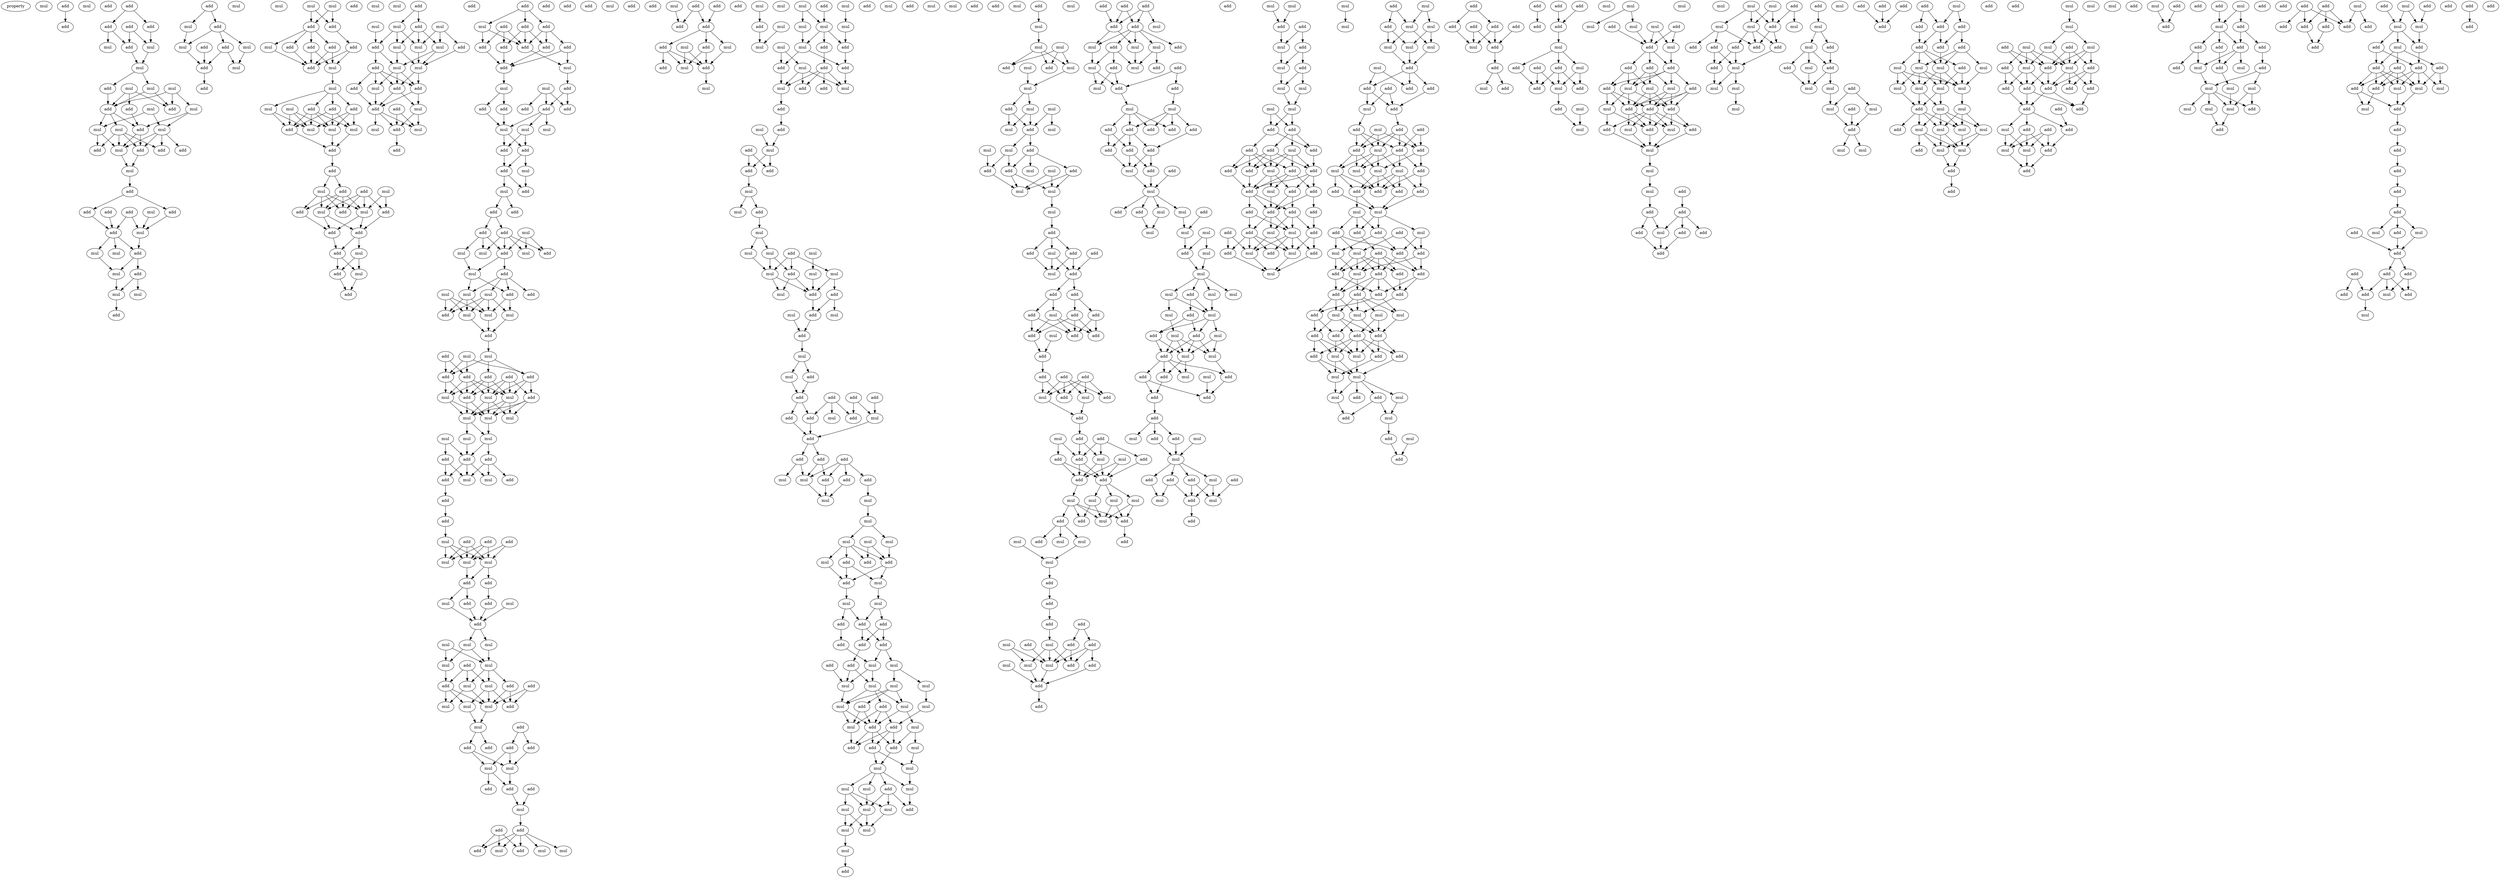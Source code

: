 digraph {
    node [fontcolor=black]
    property [mul=2,lf=1.6]
    0 [ label = mul ];
    1 [ label = add ];
    2 [ label = mul ];
    3 [ label = add ];
    4 [ label = add ];
    5 [ label = add ];
    6 [ label = add ];
    7 [ label = add ];
    8 [ label = add ];
    9 [ label = add ];
    10 [ label = mul ];
    11 [ label = mul ];
    12 [ label = mul ];
    13 [ label = mul ];
    14 [ label = mul ];
    15 [ label = add ];
    16 [ label = mul ];
    17 [ label = add ];
    18 [ label = mul ];
    19 [ label = mul ];
    20 [ label = add ];
    21 [ label = add ];
    22 [ label = add ];
    23 [ label = mul ];
    24 [ label = mul ];
    25 [ label = mul ];
    26 [ label = add ];
    27 [ label = add ];
    28 [ label = add ];
    29 [ label = add ];
    30 [ label = mul ];
    31 [ label = mul ];
    32 [ label = add ];
    33 [ label = add ];
    34 [ label = add ];
    35 [ label = mul ];
    36 [ label = add ];
    37 [ label = add ];
    38 [ label = mul ];
    39 [ label = add ];
    40 [ label = add ];
    41 [ label = mul ];
    42 [ label = mul ];
    43 [ label = mul ];
    44 [ label = add ];
    45 [ label = mul ];
    46 [ label = mul ];
    47 [ label = add ];
    48 [ label = add ];
    49 [ label = add ];
    50 [ label = mul ];
    51 [ label = add ];
    52 [ label = mul ];
    53 [ label = add ];
    54 [ label = mul ];
    55 [ label = add ];
    56 [ label = mul ];
    57 [ label = mul ];
    58 [ label = add ];
    59 [ label = mul ];
    60 [ label = mul ];
    61 [ label = mul ];
    62 [ label = add ];
    63 [ label = add ];
    64 [ label = add ];
    65 [ label = add ];
    66 [ label = add ];
    67 [ label = mul ];
    68 [ label = add ];
    69 [ label = add ];
    70 [ label = add ];
    71 [ label = mul ];
    72 [ label = mul ];
    73 [ label = mul ];
    74 [ label = add ];
    75 [ label = add ];
    76 [ label = mul ];
    77 [ label = add ];
    78 [ label = mul ];
    79 [ label = mul ];
    80 [ label = mul ];
    81 [ label = add ];
    82 [ label = add ];
    83 [ label = add ];
    84 [ label = add ];
    85 [ label = add ];
    86 [ label = mul ];
    87 [ label = mul ];
    88 [ label = add ];
    89 [ label = mul ];
    90 [ label = add ];
    91 [ label = add ];
    92 [ label = mul ];
    93 [ label = add ];
    94 [ label = add ];
    95 [ label = mul ];
    96 [ label = add ];
    97 [ label = mul ];
    98 [ label = mul ];
    99 [ label = add ];
    100 [ label = mul ];
    101 [ label = add ];
    102 [ label = add ];
    103 [ label = mul ];
    104 [ label = mul ];
    105 [ label = add ];
    106 [ label = mul ];
    107 [ label = add ];
    108 [ label = mul ];
    109 [ label = mul ];
    110 [ label = add ];
    111 [ label = mul ];
    112 [ label = add ];
    113 [ label = mul ];
    114 [ label = mul ];
    115 [ label = add ];
    116 [ label = add ];
    117 [ label = add ];
    118 [ label = mul ];
    119 [ label = add ];
    120 [ label = mul ];
    121 [ label = add ];
    122 [ label = add ];
    123 [ label = mul ];
    124 [ label = add ];
    125 [ label = mul ];
    126 [ label = add ];
    127 [ label = add ];
    128 [ label = add ];
    129 [ label = add ];
    130 [ label = add ];
    131 [ label = add ];
    132 [ label = mul ];
    133 [ label = add ];
    134 [ label = add ];
    135 [ label = add ];
    136 [ label = add ];
    137 [ label = add ];
    138 [ label = mul ];
    139 [ label = add ];
    140 [ label = mul ];
    141 [ label = add ];
    142 [ label = mul ];
    143 [ label = add ];
    144 [ label = add ];
    145 [ label = add ];
    146 [ label = add ];
    147 [ label = add ];
    148 [ label = mul ];
    149 [ label = mul ];
    150 [ label = mul ];
    151 [ label = add ];
    152 [ label = add ];
    153 [ label = add ];
    154 [ label = mul ];
    155 [ label = add ];
    156 [ label = mul ];
    157 [ label = add ];
    158 [ label = add ];
    159 [ label = add ];
    160 [ label = add ];
    161 [ label = add ];
    162 [ label = add ];
    163 [ label = mul ];
    164 [ label = mul ];
    165 [ label = add ];
    166 [ label = add ];
    167 [ label = mul ];
    168 [ label = mul ];
    169 [ label = add ];
    170 [ label = mul ];
    171 [ label = mul ];
    172 [ label = mul ];
    173 [ label = add ];
    174 [ label = add ];
    175 [ label = mul ];
    176 [ label = mul ];
    177 [ label = add ];
    178 [ label = mul ];
    179 [ label = mul ];
    180 [ label = add ];
    181 [ label = mul ];
    182 [ label = add ];
    183 [ label = mul ];
    184 [ label = add ];
    185 [ label = add ];
    186 [ label = add ];
    187 [ label = add ];
    188 [ label = add ];
    189 [ label = mul ];
    190 [ label = mul ];
    191 [ label = add ];
    192 [ label = add ];
    193 [ label = mul ];
    194 [ label = mul ];
    195 [ label = mul ];
    196 [ label = mul ];
    197 [ label = mul ];
    198 [ label = mul ];
    199 [ label = mul ];
    200 [ label = add ];
    201 [ label = add ];
    202 [ label = add ];
    203 [ label = add ];
    204 [ label = add ];
    205 [ label = mul ];
    206 [ label = mul ];
    207 [ label = add ];
    208 [ label = add ];
    209 [ label = add ];
    210 [ label = add ];
    211 [ label = add ];
    212 [ label = mul ];
    213 [ label = mul ];
    214 [ label = mul ];
    215 [ label = mul ];
    216 [ label = add ];
    217 [ label = add ];
    218 [ label = add ];
    219 [ label = mul ];
    220 [ label = add ];
    221 [ label = mul ];
    222 [ label = add ];
    223 [ label = mul ];
    224 [ label = mul ];
    225 [ label = mul ];
    226 [ label = mul ];
    227 [ label = mul ];
    228 [ label = mul ];
    229 [ label = add ];
    230 [ label = add ];
    231 [ label = mul ];
    232 [ label = mul ];
    233 [ label = add ];
    234 [ label = add ];
    235 [ label = mul ];
    236 [ label = mul ];
    237 [ label = add ];
    238 [ label = mul ];
    239 [ label = mul ];
    240 [ label = add ];
    241 [ label = add ];
    242 [ label = add ];
    243 [ label = add ];
    244 [ label = add ];
    245 [ label = mul ];
    246 [ label = mul ];
    247 [ label = add ];
    248 [ label = add ];
    249 [ label = add ];
    250 [ label = mul ];
    251 [ label = add ];
    252 [ label = add ];
    253 [ label = mul ];
    254 [ label = add ];
    255 [ label = add ];
    256 [ label = mul ];
    257 [ label = mul ];
    258 [ label = add ];
    259 [ label = add ];
    260 [ label = mul ];
    261 [ label = add ];
    262 [ label = add ];
    263 [ label = add ];
    264 [ label = add ];
    265 [ label = add ];
    266 [ label = mul ];
    267 [ label = mul ];
    268 [ label = add ];
    269 [ label = add ];
    270 [ label = mul ];
    271 [ label = add ];
    272 [ label = mul ];
    273 [ label = add ];
    274 [ label = mul ];
    275 [ label = add ];
    276 [ label = mul ];
    277 [ label = mul ];
    278 [ label = mul ];
    279 [ label = add ];
    280 [ label = mul ];
    281 [ label = mul ];
    282 [ label = mul ];
    283 [ label = mul ];
    284 [ label = mul ];
    285 [ label = add ];
    286 [ label = mul ];
    287 [ label = mul ];
    288 [ label = add ];
    289 [ label = mul ];
    290 [ label = add ];
    291 [ label = add ];
    292 [ label = add ];
    293 [ label = add ];
    294 [ label = mul ];
    295 [ label = mul ];
    296 [ label = add ];
    297 [ label = add ];
    298 [ label = mul ];
    299 [ label = add ];
    300 [ label = add ];
    301 [ label = mul ];
    302 [ label = add ];
    303 [ label = add ];
    304 [ label = mul ];
    305 [ label = add ];
    306 [ label = mul ];
    307 [ label = mul ];
    308 [ label = add ];
    309 [ label = mul ];
    310 [ label = mul ];
    311 [ label = mul ];
    312 [ label = mul ];
    313 [ label = add ];
    314 [ label = add ];
    315 [ label = mul ];
    316 [ label = mul ];
    317 [ label = mul ];
    318 [ label = add ];
    319 [ label = add ];
    320 [ label = add ];
    321 [ label = mul ];
    322 [ label = add ];
    323 [ label = mul ];
    324 [ label = mul ];
    325 [ label = add ];
    326 [ label = mul ];
    327 [ label = mul ];
    328 [ label = mul ];
    329 [ label = add ];
    330 [ label = add ];
    331 [ label = add ];
    332 [ label = add ];
    333 [ label = add ];
    334 [ label = mul ];
    335 [ label = add ];
    336 [ label = add ];
    337 [ label = mul ];
    338 [ label = add ];
    339 [ label = add ];
    340 [ label = add ];
    341 [ label = add ];
    342 [ label = add ];
    343 [ label = add ];
    344 [ label = add ];
    345 [ label = mul ];
    346 [ label = mul ];
    347 [ label = add ];
    348 [ label = mul ];
    349 [ label = mul ];
    350 [ label = mul ];
    351 [ label = mul ];
    352 [ label = add ];
    353 [ label = mul ];
    354 [ label = mul ];
    355 [ label = mul ];
    356 [ label = add ];
    357 [ label = add ];
    358 [ label = mul ];
    359 [ label = add ];
    360 [ label = mul ];
    361 [ label = add ];
    362 [ label = mul ];
    363 [ label = add ];
    364 [ label = mul ];
    365 [ label = add ];
    366 [ label = add ];
    367 [ label = add ];
    368 [ label = add ];
    369 [ label = add ];
    370 [ label = add ];
    371 [ label = add ];
    372 [ label = mul ];
    373 [ label = mul ];
    374 [ label = add ];
    375 [ label = mul ];
    376 [ label = mul ];
    377 [ label = mul ];
    378 [ label = mul ];
    379 [ label = add ];
    380 [ label = mul ];
    381 [ label = mul ];
    382 [ label = mul ];
    383 [ label = add ];
    384 [ label = mul ];
    385 [ label = mul ];
    386 [ label = add ];
    387 [ label = add ];
    388 [ label = add ];
    389 [ label = add ];
    390 [ label = mul ];
    391 [ label = add ];
    392 [ label = mul ];
    393 [ label = mul ];
    394 [ label = add ];
    395 [ label = mul ];
    396 [ label = mul ];
    397 [ label = mul ];
    398 [ label = mul ];
    399 [ label = mul ];
    400 [ label = mul ];
    401 [ label = add ];
    402 [ label = mul ];
    403 [ label = mul ];
    404 [ label = mul ];
    405 [ label = mul ];
    406 [ label = add ];
    407 [ label = add ];
    408 [ label = mul ];
    409 [ label = mul ];
    410 [ label = mul ];
    411 [ label = mul ];
    412 [ label = add ];
    413 [ label = add ];
    414 [ label = mul ];
    415 [ label = mul ];
    416 [ label = add ];
    417 [ label = mul ];
    418 [ label = mul ];
    419 [ label = mul ];
    420 [ label = add ];
    421 [ label = mul ];
    422 [ label = add ];
    423 [ label = mul ];
    424 [ label = mul ];
    425 [ label = add ];
    426 [ label = add ];
    427 [ label = mul ];
    428 [ label = add ];
    429 [ label = mul ];
    430 [ label = mul ];
    431 [ label = mul ];
    432 [ label = mul ];
    433 [ label = add ];
    434 [ label = add ];
    435 [ label = mul ];
    436 [ label = mul ];
    437 [ label = add ];
    438 [ label = add ];
    439 [ label = mul ];
    440 [ label = add ];
    441 [ label = add ];
    442 [ label = add ];
    443 [ label = mul ];
    444 [ label = add ];
    445 [ label = add ];
    446 [ label = add ];
    447 [ label = mul ];
    448 [ label = add ];
    449 [ label = add ];
    450 [ label = add ];
    451 [ label = add ];
    452 [ label = add ];
    453 [ label = add ];
    454 [ label = add ];
    455 [ label = mul ];
    456 [ label = add ];
    457 [ label = add ];
    458 [ label = mul ];
    459 [ label = add ];
    460 [ label = mul ];
    461 [ label = add ];
    462 [ label = add ];
    463 [ label = mul ];
    464 [ label = add ];
    465 [ label = add ];
    466 [ label = add ];
    467 [ label = mul ];
    468 [ label = add ];
    469 [ label = add ];
    470 [ label = mul ];
    471 [ label = mul ];
    472 [ label = mul ];
    473 [ label = mul ];
    474 [ label = add ];
    475 [ label = mul ];
    476 [ label = add ];
    477 [ label = add ];
    478 [ label = mul ];
    479 [ label = mul ];
    480 [ label = add ];
    481 [ label = mul ];
    482 [ label = add ];
    483 [ label = mul ];
    484 [ label = add ];
    485 [ label = add ];
    486 [ label = add ];
    487 [ label = add ];
    488 [ label = mul ];
    489 [ label = add ];
    490 [ label = add ];
    491 [ label = mul ];
    492 [ label = add ];
    493 [ label = mul ];
    494 [ label = add ];
    495 [ label = add ];
    496 [ label = mul ];
    497 [ label = mul ];
    498 [ label = add ];
    499 [ label = add ];
    500 [ label = add ];
    501 [ label = add ];
    502 [ label = add ];
    503 [ label = add ];
    504 [ label = mul ];
    505 [ label = add ];
    506 [ label = add ];
    507 [ label = mul ];
    508 [ label = mul ];
    509 [ label = add ];
    510 [ label = mul ];
    511 [ label = add ];
    512 [ label = add ];
    513 [ label = add ];
    514 [ label = mul ];
    515 [ label = mul ];
    516 [ label = mul ];
    517 [ label = add ];
    518 [ label = add ];
    519 [ label = mul ];
    520 [ label = mul ];
    521 [ label = add ];
    522 [ label = add ];
    523 [ label = add ];
    524 [ label = add ];
    525 [ label = add ];
    526 [ label = add ];
    527 [ label = add ];
    528 [ label = add ];
    529 [ label = add ];
    530 [ label = mul ];
    531 [ label = add ];
    532 [ label = add ];
    533 [ label = mul ];
    534 [ label = mul ];
    535 [ label = add ];
    536 [ label = mul ];
    537 [ label = add ];
    538 [ label = add ];
    539 [ label = mul ];
    540 [ label = mul ];
    541 [ label = mul ];
    542 [ label = add ];
    543 [ label = mul ];
    544 [ label = mul ];
    545 [ label = add ];
    546 [ label = mul ];
    547 [ label = mul ];
    548 [ label = mul ];
    549 [ label = mul ];
    550 [ label = add ];
    551 [ label = mul ];
    552 [ label = mul ];
    553 [ label = add ];
    554 [ label = add ];
    555 [ label = mul ];
    556 [ label = add ];
    557 [ label = mul ];
    558 [ label = mul ];
    559 [ label = add ];
    560 [ label = add ];
    561 [ label = mul ];
    562 [ label = mul ];
    563 [ label = add ];
    564 [ label = add ];
    565 [ label = add ];
    566 [ label = add ];
    567 [ label = mul ];
    568 [ label = add ];
    569 [ label = add ];
    570 [ label = mul ];
    571 [ label = mul ];
    572 [ label = add ];
    573 [ label = add ];
    574 [ label = add ];
    575 [ label = mul ];
    576 [ label = add ];
    577 [ label = mul ];
    578 [ label = add ];
    579 [ label = mul ];
    580 [ label = add ];
    581 [ label = mul ];
    582 [ label = mul ];
    583 [ label = mul ];
    584 [ label = add ];
    585 [ label = add ];
    586 [ label = mul ];
    587 [ label = mul ];
    588 [ label = add ];
    589 [ label = add ];
    590 [ label = mul ];
    591 [ label = mul ];
    592 [ label = mul ];
    593 [ label = mul ];
    594 [ label = mul ];
    595 [ label = add ];
    596 [ label = add ];
    597 [ label = mul ];
    598 [ label = add ];
    599 [ label = add ];
    600 [ label = add ];
    601 [ label = add ];
    602 [ label = add ];
    603 [ label = mul ];
    604 [ label = add ];
    605 [ label = add ];
    606 [ label = add ];
    607 [ label = add ];
    608 [ label = mul ];
    609 [ label = add ];
    610 [ label = add ];
    611 [ label = add ];
    612 [ label = add ];
    613 [ label = add ];
    614 [ label = mul ];
    615 [ label = add ];
    616 [ label = add ];
    617 [ label = add ];
    618 [ label = mul ];
    619 [ label = mul ];
    620 [ label = add ];
    621 [ label = add ];
    622 [ label = mul ];
    623 [ label = add ];
    624 [ label = mul ];
    625 [ label = add ];
    626 [ label = mul ];
    627 [ label = mul ];
    628 [ label = add ];
    629 [ label = mul ];
    630 [ label = mul ];
    631 [ label = mul ];
    632 [ label = mul ];
    633 [ label = mul ];
    634 [ label = add ];
    635 [ label = add ];
    636 [ label = add ];
    637 [ label = add ];
    638 [ label = add ];
    639 [ label = mul ];
    640 [ label = add ];
    641 [ label = add ];
    642 [ label = add ];
    643 [ label = add ];
    644 [ label = mul ];
    645 [ label = mul ];
    646 [ label = add ];
    647 [ label = add ];
    648 [ label = add ];
    649 [ label = mul ];
    650 [ label = mul ];
    651 [ label = mul ];
    652 [ label = mul ];
    653 [ label = add ];
    654 [ label = add ];
    655 [ label = add ];
    656 [ label = add ];
    657 [ label = add ];
    658 [ label = add ];
    659 [ label = mul ];
    660 [ label = mul ];
    661 [ label = add ];
    662 [ label = add ];
    663 [ label = add ];
    664 [ label = add ];
    665 [ label = mul ];
    666 [ label = mul ];
    667 [ label = add ];
    668 [ label = add ];
    669 [ label = mul ];
    670 [ label = add ];
    671 [ label = add ];
    672 [ label = add ];
    673 [ label = add ];
    674 [ label = mul ];
    675 [ label = add ];
    676 [ label = add ];
    677 [ label = add ];
    678 [ label = add ];
    679 [ label = add ];
    680 [ label = mul ];
    681 [ label = mul ];
    682 [ label = add ];
    683 [ label = mul ];
    684 [ label = mul ];
    685 [ label = add ];
    686 [ label = add ];
    687 [ label = add ];
    688 [ label = add ];
    689 [ label = add ];
    690 [ label = mul ];
    691 [ label = add ];
    692 [ label = mul ];
    693 [ label = add ];
    694 [ label = mul ];
    695 [ label = mul ];
    696 [ label = mul ];
    697 [ label = mul ];
    698 [ label = add ];
    699 [ label = add ];
    700 [ label = add ];
    701 [ label = mul ];
    702 [ label = mul ];
    703 [ label = add ];
    704 [ label = add ];
    705 [ label = add ];
    706 [ label = add ];
    707 [ label = add ];
    708 [ label = add ];
    709 [ label = add ];
    710 [ label = mul ];
    711 [ label = add ];
    712 [ label = add ];
    713 [ label = add ];
    714 [ label = mul ];
    715 [ label = add ];
    716 [ label = add ];
    717 [ label = add ];
    718 [ label = add ];
    719 [ label = add ];
    720 [ label = mul ];
    721 [ label = mul ];
    722 [ label = mul ];
    723 [ label = add ];
    724 [ label = add ];
    725 [ label = add ];
    726 [ label = add ];
    727 [ label = add ];
    728 [ label = mul ];
    729 [ label = add ];
    730 [ label = mul ];
    731 [ label = mul ];
    732 [ label = mul ];
    733 [ label = mul ];
    734 [ label = add ];
    735 [ label = mul ];
    736 [ label = mul ];
    737 [ label = add ];
    738 [ label = add ];
    739 [ label = mul ];
    740 [ label = add ];
    741 [ label = add ];
    742 [ label = add ];
    743 [ label = mul ];
    744 [ label = add ];
    745 [ label = mul ];
    746 [ label = mul ];
    747 [ label = add ];
    748 [ label = add ];
    749 [ label = mul ];
    750 [ label = add ];
    751 [ label = add ];
    752 [ label = mul ];
    753 [ label = add ];
    754 [ label = add ];
    755 [ label = mul ];
    756 [ label = add ];
    757 [ label = mul ];
    758 [ label = mul ];
    759 [ label = mul ];
    760 [ label = mul ];
    761 [ label = add ];
    762 [ label = add ];
    763 [ label = add ];
    764 [ label = add ];
    765 [ label = mul ];
    766 [ label = add ];
    767 [ label = add ];
    768 [ label = mul ];
    769 [ label = add ];
    770 [ label = mul ];
    771 [ label = mul ];
    772 [ label = add ];
    773 [ label = add ];
    774 [ label = mul ];
    775 [ label = mul ];
    776 [ label = mul ];
    777 [ label = add ];
    778 [ label = add ];
    779 [ label = add ];
    780 [ label = add ];
    781 [ label = add ];
    782 [ label = add ];
    783 [ label = mul ];
    784 [ label = add ];
    785 [ label = mul ];
    786 [ label = mul ];
    787 [ label = mul ];
    788 [ label = mul ];
    789 [ label = mul ];
    790 [ label = add ];
    791 [ label = add ];
    792 [ label = mul ];
    793 [ label = add ];
    794 [ label = mul ];
    795 [ label = mul ];
    796 [ label = add ];
    797 [ label = mul ];
    798 [ label = mul ];
    799 [ label = add ];
    800 [ label = mul ];
    801 [ label = add ];
    802 [ label = mul ];
    803 [ label = add ];
    804 [ label = add ];
    805 [ label = mul ];
    806 [ label = add ];
    807 [ label = add ];
    808 [ label = mul ];
    809 [ label = add ];
    810 [ label = add ];
    811 [ label = add ];
    812 [ label = add ];
    813 [ label = add ];
    814 [ label = add ];
    815 [ label = add ];
    816 [ label = add ];
    817 [ label = mul ];
    818 [ label = mul ];
    819 [ label = mul ];
    820 [ label = add ];
    821 [ label = mul ];
    822 [ label = mul ];
    823 [ label = mul ];
    824 [ label = mul ];
    825 [ label = mul ];
    826 [ label = add ];
    827 [ label = mul ];
    828 [ label = mul ];
    829 [ label = add ];
    830 [ label = mul ];
    831 [ label = mul ];
    832 [ label = mul ];
    833 [ label = mul ];
    834 [ label = mul ];
    835 [ label = mul ];
    836 [ label = add ];
    837 [ label = add ];
    838 [ label = add ];
    839 [ label = add ];
    840 [ label = mul ];
    841 [ label = mul ];
    842 [ label = mul ];
    843 [ label = mul ];
    844 [ label = mul ];
    845 [ label = mul ];
    846 [ label = add ];
    847 [ label = add ];
    848 [ label = mul ];
    849 [ label = add ];
    850 [ label = add ];
    851 [ label = mul ];
    852 [ label = add ];
    853 [ label = add ];
    854 [ label = add ];
    855 [ label = add ];
    856 [ label = add ];
    857 [ label = add ];
    858 [ label = add ];
    859 [ label = mul ];
    860 [ label = add ];
    861 [ label = add ];
    862 [ label = add ];
    863 [ label = mul ];
    864 [ label = add ];
    865 [ label = add ];
    866 [ label = add ];
    867 [ label = mul ];
    868 [ label = mul ];
    869 [ label = add ];
    870 [ label = add ];
    871 [ label = mul ];
    872 [ label = add ];
    873 [ label = add ];
    874 [ label = add ];
    875 [ label = add ];
    876 [ label = mul ];
    877 [ label = add ];
    878 [ label = mul ];
    879 [ label = add ];
    880 [ label = add ];
    881 [ label = add ];
    882 [ label = add ];
    883 [ label = add ];
    884 [ label = mul ];
    885 [ label = mul ];
    886 [ label = add ];
    887 [ label = add ];
    888 [ label = mul ];
    889 [ label = mul ];
    890 [ label = mul ];
    891 [ label = add ];
    892 [ label = mul ];
    893 [ label = mul ];
    894 [ label = mul ];
    895 [ label = add ];
    896 [ label = add ];
    897 [ label = add ];
    898 [ label = mul ];
    899 [ label = add ];
    900 [ label = add ];
    901 [ label = add ];
    902 [ label = add ];
    903 [ label = add ];
    904 [ label = add ];
    905 [ label = add ];
    906 [ label = add ];
    907 [ label = add ];
    908 [ label = add ];
    909 [ label = mul ];
    910 [ label = add ];
    911 [ label = mul ];
    912 [ label = mul ];
    913 [ label = mul ];
    914 [ label = add ];
    915 [ label = add ];
    916 [ label = add ];
    917 [ label = add ];
    918 [ label = add ];
    919 [ label = add ];
    920 [ label = mul ];
    921 [ label = mul ];
    922 [ label = add ];
    923 [ label = add ];
    924 [ label = mul ];
    925 [ label = add ];
    926 [ label = mul ];
    927 [ label = add ];
    928 [ label = add ];
    929 [ label = add ];
    930 [ label = add ];
    931 [ label = add ];
    932 [ label = add ];
    933 [ label = mul ];
    934 [ label = mul ];
    935 [ label = add ];
    936 [ label = add ];
    937 [ label = add ];
    938 [ label = add ];
    939 [ label = add ];
    940 [ label = add ];
    941 [ label = add ];
    942 [ label = mul ];
    943 [ label = add ];
    944 [ label = mul ];
    945 [ label = add ];
    946 [ label = add ];
    947 [ label = add ];
    1 -> 4 [ name = 0 ];
    5 -> 6 [ name = 1 ];
    5 -> 7 [ name = 2 ];
    6 -> 10 [ name = 3 ];
    7 -> 9 [ name = 4 ];
    7 -> 11 [ name = 5 ];
    8 -> 9 [ name = 6 ];
    8 -> 10 [ name = 7 ];
    9 -> 12 [ name = 8 ];
    10 -> 12 [ name = 9 ];
    12 -> 14 [ name = 10 ];
    12 -> 15 [ name = 11 ];
    13 -> 17 [ name = 12 ];
    13 -> 18 [ name = 13 ];
    13 -> 21 [ name = 14 ];
    14 -> 17 [ name = 15 ];
    14 -> 21 [ name = 16 ];
    15 -> 17 [ name = 17 ];
    16 -> 17 [ name = 18 ];
    16 -> 20 [ name = 19 ];
    16 -> 21 [ name = 20 ];
    17 -> 22 [ name = 21 ];
    17 -> 23 [ name = 22 ];
    17 -> 24 [ name = 23 ];
    18 -> 22 [ name = 24 ];
    18 -> 25 [ name = 25 ];
    19 -> 24 [ name = 26 ];
    19 -> 25 [ name = 27 ];
    20 -> 22 [ name = 28 ];
    22 -> 27 [ name = 29 ];
    22 -> 30 [ name = 30 ];
    23 -> 26 [ name = 31 ];
    23 -> 27 [ name = 32 ];
    23 -> 28 [ name = 33 ];
    23 -> 30 [ name = 34 ];
    24 -> 26 [ name = 35 ];
    24 -> 30 [ name = 36 ];
    25 -> 27 [ name = 37 ];
    25 -> 28 [ name = 38 ];
    25 -> 29 [ name = 39 ];
    25 -> 30 [ name = 40 ];
    27 -> 31 [ name = 41 ];
    30 -> 31 [ name = 42 ];
    31 -> 32 [ name = 43 ];
    32 -> 33 [ name = 44 ];
    32 -> 37 [ name = 45 ];
    33 -> 39 [ name = 46 ];
    34 -> 38 [ name = 47 ];
    34 -> 39 [ name = 48 ];
    35 -> 38 [ name = 49 ];
    36 -> 39 [ name = 50 ];
    37 -> 38 [ name = 51 ];
    38 -> 40 [ name = 52 ];
    39 -> 40 [ name = 53 ];
    39 -> 41 [ name = 54 ];
    39 -> 42 [ name = 55 ];
    40 -> 43 [ name = 56 ];
    40 -> 44 [ name = 57 ];
    42 -> 43 [ name = 58 ];
    43 -> 46 [ name = 59 ];
    44 -> 45 [ name = 60 ];
    44 -> 46 [ name = 61 ];
    46 -> 47 [ name = 62 ];
    48 -> 49 [ name = 63 ];
    48 -> 50 [ name = 64 ];
    49 -> 52 [ name = 65 ];
    49 -> 53 [ name = 66 ];
    49 -> 54 [ name = 67 ];
    50 -> 52 [ name = 68 ];
    51 -> 55 [ name = 69 ];
    52 -> 55 [ name = 70 ];
    53 -> 55 [ name = 71 ];
    53 -> 56 [ name = 72 ];
    54 -> 56 [ name = 73 ];
    55 -> 58 [ name = 74 ];
    60 -> 63 [ name = 75 ];
    60 -> 64 [ name = 76 ];
    61 -> 63 [ name = 77 ];
    61 -> 64 [ name = 78 ];
    63 -> 65 [ name = 79 ];
    63 -> 67 [ name = 80 ];
    63 -> 68 [ name = 81 ];
    63 -> 69 [ name = 82 ];
    64 -> 66 [ name = 83 ];
    65 -> 70 [ name = 84 ];
    66 -> 70 [ name = 85 ];
    66 -> 71 [ name = 86 ];
    67 -> 70 [ name = 87 ];
    68 -> 70 [ name = 88 ];
    68 -> 71 [ name = 89 ];
    69 -> 70 [ name = 90 ];
    69 -> 71 [ name = 91 ];
    71 -> 72 [ name = 92 ];
    72 -> 74 [ name = 93 ];
    72 -> 75 [ name = 94 ];
    72 -> 76 [ name = 95 ];
    72 -> 77 [ name = 96 ];
    73 -> 78 [ name = 97 ];
    73 -> 79 [ name = 98 ];
    73 -> 81 [ name = 99 ];
    74 -> 78 [ name = 100 ];
    74 -> 80 [ name = 101 ];
    74 -> 81 [ name = 102 ];
    75 -> 78 [ name = 103 ];
    75 -> 79 [ name = 104 ];
    75 -> 80 [ name = 105 ];
    76 -> 79 [ name = 106 ];
    76 -> 81 [ name = 107 ];
    77 -> 78 [ name = 108 ];
    77 -> 79 [ name = 109 ];
    77 -> 80 [ name = 110 ];
    77 -> 81 [ name = 111 ];
    78 -> 82 [ name = 112 ];
    80 -> 82 [ name = 113 ];
    81 -> 82 [ name = 114 ];
    82 -> 83 [ name = 115 ];
    83 -> 84 [ name = 116 ];
    83 -> 86 [ name = 117 ];
    84 -> 88 [ name = 118 ];
    84 -> 89 [ name = 119 ];
    84 -> 90 [ name = 120 ];
    84 -> 92 [ name = 121 ];
    85 -> 88 [ name = 122 ];
    85 -> 89 [ name = 123 ];
    85 -> 91 [ name = 124 ];
    85 -> 92 [ name = 125 ];
    86 -> 88 [ name = 126 ];
    86 -> 89 [ name = 127 ];
    86 -> 90 [ name = 128 ];
    86 -> 92 [ name = 129 ];
    87 -> 91 [ name = 130 ];
    87 -> 92 [ name = 131 ];
    89 -> 93 [ name = 132 ];
    89 -> 94 [ name = 133 ];
    90 -> 94 [ name = 134 ];
    91 -> 93 [ name = 135 ];
    92 -> 93 [ name = 136 ];
    92 -> 94 [ name = 137 ];
    93 -> 95 [ name = 138 ];
    93 -> 96 [ name = 139 ];
    94 -> 96 [ name = 140 ];
    95 -> 97 [ name = 141 ];
    95 -> 99 [ name = 142 ];
    96 -> 97 [ name = 143 ];
    96 -> 99 [ name = 144 ];
    97 -> 101 [ name = 145 ];
    99 -> 101 [ name = 146 ];
    102 -> 104 [ name = 147 ];
    102 -> 105 [ name = 148 ];
    103 -> 107 [ name = 149 ];
    104 -> 107 [ name = 150 ];
    104 -> 109 [ name = 151 ];
    104 -> 111 [ name = 152 ];
    105 -> 108 [ name = 153 ];
    105 -> 109 [ name = 154 ];
    105 -> 111 [ name = 155 ];
    106 -> 108 [ name = 156 ];
    106 -> 109 [ name = 157 ];
    106 -> 110 [ name = 158 ];
    107 -> 112 [ name = 159 ];
    107 -> 114 [ name = 160 ];
    108 -> 113 [ name = 161 ];
    108 -> 114 [ name = 162 ];
    109 -> 113 [ name = 163 ];
    110 -> 113 [ name = 164 ];
    111 -> 113 [ name = 165 ];
    111 -> 114 [ name = 166 ];
    112 -> 115 [ name = 167 ];
    112 -> 116 [ name = 168 ];
    112 -> 117 [ name = 169 ];
    112 -> 118 [ name = 170 ];
    113 -> 116 [ name = 171 ];
    113 -> 117 [ name = 172 ];
    114 -> 116 [ name = 173 ];
    114 -> 117 [ name = 174 ];
    114 -> 118 [ name = 175 ];
    115 -> 121 [ name = 176 ];
    116 -> 120 [ name = 177 ];
    116 -> 121 [ name = 178 ];
    117 -> 120 [ name = 179 ];
    117 -> 121 [ name = 180 ];
    118 -> 121 [ name = 181 ];
    119 -> 124 [ name = 182 ];
    119 -> 125 [ name = 183 ];
    120 -> 124 [ name = 184 ];
    120 -> 125 [ name = 185 ];
    121 -> 123 [ name = 186 ];
    121 -> 124 [ name = 187 ];
    121 -> 125 [ name = 188 ];
    124 -> 126 [ name = 189 ];
    127 -> 128 [ name = 190 ];
    127 -> 131 [ name = 191 ];
    127 -> 132 [ name = 192 ];
    128 -> 133 [ name = 193 ];
    128 -> 134 [ name = 194 ];
    128 -> 135 [ name = 195 ];
    130 -> 134 [ name = 196 ];
    130 -> 135 [ name = 197 ];
    130 -> 136 [ name = 198 ];
    131 -> 133 [ name = 199 ];
    131 -> 134 [ name = 200 ];
    131 -> 137 [ name = 201 ];
    132 -> 134 [ name = 202 ];
    132 -> 136 [ name = 203 ];
    133 -> 139 [ name = 204 ];
    134 -> 138 [ name = 205 ];
    135 -> 139 [ name = 206 ];
    136 -> 139 [ name = 207 ];
    137 -> 138 [ name = 208 ];
    137 -> 139 [ name = 209 ];
    138 -> 141 [ name = 210 ];
    139 -> 142 [ name = 211 ];
    140 -> 143 [ name = 212 ];
    140 -> 144 [ name = 213 ];
    140 -> 146 [ name = 214 ];
    141 -> 144 [ name = 215 ];
    141 -> 146 [ name = 216 ];
    142 -> 145 [ name = 217 ];
    142 -> 147 [ name = 218 ];
    145 -> 149 [ name = 219 ];
    146 -> 148 [ name = 220 ];
    146 -> 149 [ name = 221 ];
    146 -> 150 [ name = 222 ];
    147 -> 149 [ name = 223 ];
    148 -> 151 [ name = 224 ];
    148 -> 152 [ name = 225 ];
    149 -> 151 [ name = 226 ];
    149 -> 152 [ name = 227 ];
    151 -> 153 [ name = 228 ];
    152 -> 153 [ name = 229 ];
    152 -> 154 [ name = 230 ];
    153 -> 156 [ name = 231 ];
    153 -> 157 [ name = 232 ];
    154 -> 157 [ name = 233 ];
    156 -> 158 [ name = 234 ];
    156 -> 159 [ name = 235 ];
    158 -> 160 [ name = 236 ];
    158 -> 161 [ name = 237 ];
    160 -> 164 [ name = 238 ];
    160 -> 165 [ name = 239 ];
    160 -> 167 [ name = 240 ];
    161 -> 165 [ name = 241 ];
    161 -> 166 [ name = 242 ];
    161 -> 167 [ name = 243 ];
    161 -> 168 [ name = 244 ];
    163 -> 165 [ name = 245 ];
    163 -> 166 [ name = 246 ];
    163 -> 168 [ name = 247 ];
    164 -> 170 [ name = 248 ];
    165 -> 169 [ name = 249 ];
    165 -> 170 [ name = 250 ];
    169 -> 171 [ name = 251 ];
    169 -> 172 [ name = 252 ];
    169 -> 173 [ name = 253 ];
    169 -> 174 [ name = 254 ];
    170 -> 171 [ name = 255 ];
    170 -> 174 [ name = 256 ];
    171 -> 177 [ name = 257 ];
    171 -> 178 [ name = 258 ];
    171 -> 179 [ name = 259 ];
    172 -> 176 [ name = 260 ];
    172 -> 177 [ name = 261 ];
    172 -> 178 [ name = 262 ];
    172 -> 179 [ name = 263 ];
    174 -> 176 [ name = 264 ];
    174 -> 178 [ name = 265 ];
    175 -> 177 [ name = 266 ];
    175 -> 178 [ name = 267 ];
    175 -> 179 [ name = 268 ];
    176 -> 180 [ name = 269 ];
    178 -> 180 [ name = 270 ];
    179 -> 180 [ name = 271 ];
    180 -> 181 [ name = 272 ];
    181 -> 185 [ name = 273 ];
    181 -> 187 [ name = 274 ];
    181 -> 188 [ name = 275 ];
    182 -> 186 [ name = 276 ];
    182 -> 187 [ name = 277 ];
    183 -> 185 [ name = 278 ];
    183 -> 186 [ name = 279 ];
    183 -> 187 [ name = 280 ];
    184 -> 189 [ name = 281 ];
    184 -> 191 [ name = 282 ];
    184 -> 192 [ name = 283 ];
    184 -> 193 [ name = 284 ];
    185 -> 189 [ name = 285 ];
    185 -> 192 [ name = 286 ];
    185 -> 193 [ name = 287 ];
    186 -> 189 [ name = 288 ];
    186 -> 190 [ name = 289 ];
    186 -> 191 [ name = 290 ];
    186 -> 193 [ name = 291 ];
    187 -> 190 [ name = 292 ];
    187 -> 191 [ name = 293 ];
    188 -> 189 [ name = 294 ];
    188 -> 190 [ name = 295 ];
    188 -> 191 [ name = 296 ];
    188 -> 193 [ name = 297 ];
    189 -> 194 [ name = 298 ];
    189 -> 195 [ name = 299 ];
    189 -> 196 [ name = 300 ];
    190 -> 194 [ name = 301 ];
    190 -> 196 [ name = 302 ];
    191 -> 194 [ name = 303 ];
    191 -> 196 [ name = 304 ];
    192 -> 194 [ name = 305 ];
    192 -> 195 [ name = 306 ];
    192 -> 196 [ name = 307 ];
    193 -> 194 [ name = 308 ];
    193 -> 195 [ name = 309 ];
    193 -> 196 [ name = 310 ];
    194 -> 198 [ name = 311 ];
    196 -> 198 [ name = 312 ];
    196 -> 199 [ name = 313 ];
    197 -> 200 [ name = 314 ];
    197 -> 201 [ name = 315 ];
    198 -> 200 [ name = 316 ];
    198 -> 202 [ name = 317 ];
    199 -> 200 [ name = 318 ];
    200 -> 203 [ name = 319 ];
    200 -> 205 [ name = 320 ];
    200 -> 206 [ name = 321 ];
    201 -> 203 [ name = 322 ];
    201 -> 206 [ name = 323 ];
    202 -> 204 [ name = 324 ];
    202 -> 205 [ name = 325 ];
    202 -> 206 [ name = 326 ];
    203 -> 207 [ name = 327 ];
    207 -> 208 [ name = 328 ];
    208 -> 212 [ name = 329 ];
    209 -> 213 [ name = 330 ];
    209 -> 214 [ name = 331 ];
    209 -> 215 [ name = 332 ];
    210 -> 214 [ name = 333 ];
    210 -> 215 [ name = 334 ];
    211 -> 213 [ name = 335 ];
    211 -> 214 [ name = 336 ];
    211 -> 215 [ name = 337 ];
    212 -> 213 [ name = 338 ];
    212 -> 214 [ name = 339 ];
    212 -> 215 [ name = 340 ];
    214 -> 216 [ name = 341 ];
    214 -> 217 [ name = 342 ];
    215 -> 216 [ name = 343 ];
    216 -> 219 [ name = 344 ];
    216 -> 220 [ name = 345 ];
    217 -> 218 [ name = 346 ];
    218 -> 222 [ name = 347 ];
    219 -> 222 [ name = 348 ];
    220 -> 222 [ name = 349 ];
    221 -> 222 [ name = 350 ];
    222 -> 224 [ name = 351 ];
    222 -> 225 [ name = 352 ];
    223 -> 227 [ name = 353 ];
    223 -> 228 [ name = 354 ];
    224 -> 227 [ name = 355 ];
    225 -> 227 [ name = 356 ];
    225 -> 228 [ name = 357 ];
    227 -> 231 [ name = 358 ];
    227 -> 232 [ name = 359 ];
    227 -> 234 [ name = 360 ];
    228 -> 233 [ name = 361 ];
    229 -> 231 [ name = 362 ];
    229 -> 232 [ name = 363 ];
    229 -> 233 [ name = 364 ];
    230 -> 235 [ name = 365 ];
    230 -> 237 [ name = 366 ];
    231 -> 235 [ name = 367 ];
    231 -> 237 [ name = 368 ];
    231 -> 238 [ name = 369 ];
    232 -> 235 [ name = 370 ];
    232 -> 236 [ name = 371 ];
    233 -> 235 [ name = 372 ];
    233 -> 236 [ name = 373 ];
    233 -> 238 [ name = 374 ];
    234 -> 235 [ name = 375 ];
    234 -> 237 [ name = 376 ];
    235 -> 239 [ name = 377 ];
    238 -> 239 [ name = 378 ];
    239 -> 242 [ name = 379 ];
    239 -> 243 [ name = 380 ];
    240 -> 241 [ name = 381 ];
    240 -> 244 [ name = 382 ];
    241 -> 245 [ name = 383 ];
    243 -> 245 [ name = 384 ];
    243 -> 246 [ name = 385 ];
    244 -> 245 [ name = 386 ];
    244 -> 246 [ name = 387 ];
    245 -> 249 [ name = 388 ];
    246 -> 248 [ name = 389 ];
    246 -> 249 [ name = 390 ];
    247 -> 250 [ name = 391 ];
    249 -> 250 [ name = 392 ];
    250 -> 251 [ name = 393 ];
    251 -> 253 [ name = 394 ];
    251 -> 254 [ name = 395 ];
    251 -> 255 [ name = 396 ];
    251 -> 256 [ name = 397 ];
    251 -> 257 [ name = 398 ];
    252 -> 253 [ name = 399 ];
    252 -> 254 [ name = 400 ];
    252 -> 255 [ name = 401 ];
    260 -> 264 [ name = 402 ];
    261 -> 263 [ name = 403 ];
    261 -> 264 [ name = 404 ];
    262 -> 263 [ name = 405 ];
    263 -> 265 [ name = 406 ];
    263 -> 267 [ name = 407 ];
    263 -> 268 [ name = 408 ];
    265 -> 269 [ name = 409 ];
    265 -> 270 [ name = 410 ];
    265 -> 271 [ name = 411 ];
    266 -> 270 [ name = 412 ];
    266 -> 271 [ name = 413 ];
    267 -> 271 [ name = 414 ];
    268 -> 270 [ name = 415 ];
    268 -> 271 [ name = 416 ];
    271 -> 272 [ name = 417 ];
    274 -> 275 [ name = 418 ];
    275 -> 278 [ name = 419 ];
    276 -> 278 [ name = 420 ];
    279 -> 282 [ name = 421 ];
    280 -> 283 [ name = 422 ];
    281 -> 282 [ name = 423 ];
    281 -> 284 [ name = 424 ];
    282 -> 285 [ name = 425 ];
    282 -> 286 [ name = 426 ];
    282 -> 288 [ name = 427 ];
    283 -> 288 [ name = 428 ];
    284 -> 286 [ name = 429 ];
    285 -> 290 [ name = 430 ];
    286 -> 291 [ name = 431 ];
    286 -> 292 [ name = 432 ];
    287 -> 289 [ name = 433 ];
    287 -> 291 [ name = 434 ];
    288 -> 292 [ name = 435 ];
    289 -> 294 [ name = 436 ];
    289 -> 295 [ name = 437 ];
    289 -> 296 [ name = 438 ];
    290 -> 293 [ name = 439 ];
    290 -> 294 [ name = 440 ];
    290 -> 295 [ name = 441 ];
    290 -> 296 [ name = 442 ];
    291 -> 294 [ name = 443 ];
    292 -> 295 [ name = 444 ];
    294 -> 297 [ name = 445 ];
    297 -> 299 [ name = 446 ];
    298 -> 301 [ name = 447 ];
    299 -> 301 [ name = 448 ];
    300 -> 302 [ name = 449 ];
    300 -> 303 [ name = 450 ];
    301 -> 302 [ name = 451 ];
    301 -> 303 [ name = 452 ];
    302 -> 304 [ name = 453 ];
    304 -> 306 [ name = 454 ];
    304 -> 308 [ name = 455 ];
    308 -> 309 [ name = 456 ];
    309 -> 311 [ name = 457 ];
    309 -> 312 [ name = 458 ];
    310 -> 317 [ name = 459 ];
    311 -> 315 [ name = 460 ];
    312 -> 315 [ name = 461 ];
    312 -> 318 [ name = 462 ];
    313 -> 315 [ name = 463 ];
    313 -> 316 [ name = 464 ];
    313 -> 318 [ name = 465 ];
    315 -> 319 [ name = 466 ];
    315 -> 321 [ name = 467 ];
    316 -> 319 [ name = 468 ];
    316 -> 320 [ name = 469 ];
    317 -> 319 [ name = 470 ];
    318 -> 319 [ name = 471 ];
    318 -> 321 [ name = 472 ];
    319 -> 322 [ name = 473 ];
    320 -> 322 [ name = 474 ];
    320 -> 323 [ name = 475 ];
    322 -> 325 [ name = 476 ];
    324 -> 325 [ name = 477 ];
    325 -> 327 [ name = 478 ];
    327 -> 328 [ name = 479 ];
    327 -> 329 [ name = 480 ];
    328 -> 333 [ name = 481 ];
    329 -> 333 [ name = 482 ];
    330 -> 335 [ name = 483 ];
    330 -> 337 [ name = 484 ];
    330 -> 338 [ name = 485 ];
    331 -> 334 [ name = 486 ];
    331 -> 335 [ name = 487 ];
    332 -> 334 [ name = 488 ];
    333 -> 336 [ name = 489 ];
    333 -> 338 [ name = 490 ];
    334 -> 339 [ name = 491 ];
    336 -> 339 [ name = 492 ];
    338 -> 339 [ name = 493 ];
    339 -> 341 [ name = 494 ];
    339 -> 342 [ name = 495 ];
    340 -> 343 [ name = 496 ];
    340 -> 344 [ name = 497 ];
    340 -> 346 [ name = 498 ];
    340 -> 347 [ name = 499 ];
    341 -> 345 [ name = 500 ];
    341 -> 346 [ name = 501 ];
    342 -> 344 [ name = 502 ];
    342 -> 346 [ name = 503 ];
    343 -> 349 [ name = 504 ];
    344 -> 348 [ name = 505 ];
    346 -> 348 [ name = 506 ];
    347 -> 348 [ name = 507 ];
    349 -> 351 [ name = 508 ];
    351 -> 353 [ name = 509 ];
    351 -> 355 [ name = 510 ];
    353 -> 357 [ name = 511 ];
    354 -> 356 [ name = 512 ];
    354 -> 357 [ name = 513 ];
    355 -> 356 [ name = 514 ];
    355 -> 357 [ name = 515 ];
    355 -> 358 [ name = 516 ];
    355 -> 359 [ name = 517 ];
    357 -> 360 [ name = 518 ];
    357 -> 361 [ name = 519 ];
    358 -> 361 [ name = 520 ];
    359 -> 360 [ name = 521 ];
    359 -> 361 [ name = 522 ];
    360 -> 362 [ name = 523 ];
    361 -> 364 [ name = 524 ];
    362 -> 366 [ name = 525 ];
    362 -> 367 [ name = 526 ];
    364 -> 365 [ name = 527 ];
    364 -> 366 [ name = 528 ];
    365 -> 368 [ name = 529 ];
    366 -> 369 [ name = 530 ];
    366 -> 370 [ name = 531 ];
    367 -> 369 [ name = 532 ];
    367 -> 370 [ name = 533 ];
    368 -> 373 [ name = 534 ];
    369 -> 372 [ name = 535 ];
    369 -> 373 [ name = 536 ];
    370 -> 371 [ name = 537 ];
    371 -> 375 [ name = 538 ];
    371 -> 377 [ name = 539 ];
    372 -> 376 [ name = 540 ];
    372 -> 378 [ name = 541 ];
    373 -> 375 [ name = 542 ];
    373 -> 377 [ name = 543 ];
    374 -> 377 [ name = 544 ];
    375 -> 381 [ name = 545 ];
    375 -> 382 [ name = 546 ];
    375 -> 383 [ name = 547 ];
    376 -> 379 [ name = 548 ];
    376 -> 381 [ name = 549 ];
    376 -> 382 [ name = 550 ];
    377 -> 381 [ name = 551 ];
    378 -> 380 [ name = 552 ];
    379 -> 385 [ name = 553 ];
    379 -> 387 [ name = 554 ];
    380 -> 386 [ name = 555 ];
    381 -> 385 [ name = 556 ];
    381 -> 387 [ name = 557 ];
    382 -> 384 [ name = 558 ];
    382 -> 387 [ name = 559 ];
    383 -> 385 [ name = 560 ];
    383 -> 386 [ name = 561 ];
    383 -> 387 [ name = 562 ];
    384 -> 389 [ name = 563 ];
    384 -> 390 [ name = 564 ];
    385 -> 388 [ name = 565 ];
    386 -> 388 [ name = 566 ];
    386 -> 389 [ name = 567 ];
    386 -> 391 [ name = 568 ];
    387 -> 388 [ name = 569 ];
    387 -> 389 [ name = 570 ];
    387 -> 391 [ name = 571 ];
    389 -> 393 [ name = 572 ];
    390 -> 392 [ name = 573 ];
    391 -> 392 [ name = 574 ];
    391 -> 393 [ name = 575 ];
    392 -> 395 [ name = 576 ];
    393 -> 394 [ name = 577 ];
    393 -> 395 [ name = 578 ];
    393 -> 396 [ name = 579 ];
    393 -> 397 [ name = 580 ];
    394 -> 399 [ name = 581 ];
    394 -> 401 [ name = 582 ];
    394 -> 402 [ name = 583 ];
    395 -> 401 [ name = 584 ];
    396 -> 399 [ name = 585 ];
    396 -> 400 [ name = 586 ];
    396 -> 402 [ name = 587 ];
    397 -> 399 [ name = 588 ];
    399 -> 403 [ name = 589 ];
    399 -> 404 [ name = 590 ];
    400 -> 403 [ name = 591 ];
    400 -> 404 [ name = 592 ];
    402 -> 404 [ name = 593 ];
    403 -> 405 [ name = 594 ];
    405 -> 406 [ name = 595 ];
    407 -> 408 [ name = 596 ];
    408 -> 409 [ name = 597 ];
    409 -> 411 [ name = 598 ];
    409 -> 412 [ name = 599 ];
    409 -> 413 [ name = 600 ];
    410 -> 411 [ name = 601 ];
    410 -> 412 [ name = 602 ];
    410 -> 413 [ name = 603 ];
    411 -> 415 [ name = 604 ];
    414 -> 415 [ name = 605 ];
    415 -> 416 [ name = 606 ];
    415 -> 417 [ name = 607 ];
    416 -> 420 [ name = 608 ];
    416 -> 421 [ name = 609 ];
    417 -> 420 [ name = 610 ];
    417 -> 421 [ name = 611 ];
    418 -> 419 [ name = 612 ];
    418 -> 420 [ name = 613 ];
    420 -> 422 [ name = 614 ];
    420 -> 424 [ name = 615 ];
    422 -> 426 [ name = 616 ];
    422 -> 428 [ name = 617 ];
    422 -> 429 [ name = 618 ];
    423 -> 425 [ name = 619 ];
    424 -> 425 [ name = 620 ];
    424 -> 428 [ name = 621 ];
    425 -> 430 [ name = 622 ];
    426 -> 430 [ name = 623 ];
    426 -> 431 [ name = 624 ];
    427 -> 430 [ name = 625 ];
    427 -> 431 [ name = 626 ];
    428 -> 430 [ name = 627 ];
    428 -> 431 [ name = 628 ];
    431 -> 432 [ name = 629 ];
    432 -> 433 [ name = 630 ];
    433 -> 434 [ name = 631 ];
    433 -> 436 [ name = 632 ];
    433 -> 438 [ name = 633 ];
    434 -> 439 [ name = 634 ];
    436 -> 439 [ name = 635 ];
    436 -> 440 [ name = 636 ];
    437 -> 440 [ name = 637 ];
    438 -> 439 [ name = 638 ];
    438 -> 440 [ name = 639 ];
    440 -> 441 [ name = 640 ];
    440 -> 442 [ name = 641 ];
    441 -> 444 [ name = 642 ];
    441 -> 445 [ name = 643 ];
    442 -> 443 [ name = 644 ];
    442 -> 446 [ name = 645 ];
    443 -> 448 [ name = 646 ];
    443 -> 449 [ name = 647 ];
    443 -> 450 [ name = 648 ];
    444 -> 448 [ name = 649 ];
    444 -> 450 [ name = 650 ];
    445 -> 448 [ name = 651 ];
    445 -> 449 [ name = 652 ];
    445 -> 450 [ name = 653 ];
    446 -> 448 [ name = 654 ];
    446 -> 449 [ name = 655 ];
    447 -> 451 [ name = 656 ];
    449 -> 451 [ name = 657 ];
    451 -> 454 [ name = 658 ];
    452 -> 455 [ name = 659 ];
    452 -> 456 [ name = 660 ];
    452 -> 457 [ name = 661 ];
    452 -> 458 [ name = 662 ];
    453 -> 455 [ name = 663 ];
    453 -> 456 [ name = 664 ];
    453 -> 457 [ name = 665 ];
    453 -> 458 [ name = 666 ];
    454 -> 455 [ name = 667 ];
    454 -> 456 [ name = 668 ];
    455 -> 459 [ name = 669 ];
    458 -> 459 [ name = 670 ];
    459 -> 462 [ name = 671 ];
    460 -> 464 [ name = 672 ];
    460 -> 465 [ name = 673 ];
    461 -> 463 [ name = 674 ];
    461 -> 464 [ name = 675 ];
    461 -> 466 [ name = 676 ];
    462 -> 463 [ name = 677 ];
    462 -> 464 [ name = 678 ];
    463 -> 468 [ name = 679 ];
    463 -> 469 [ name = 680 ];
    464 -> 468 [ name = 681 ];
    464 -> 469 [ name = 682 ];
    465 -> 468 [ name = 683 ];
    465 -> 469 [ name = 684 ];
    466 -> 469 [ name = 685 ];
    467 -> 468 [ name = 686 ];
    467 -> 469 [ name = 687 ];
    468 -> 470 [ name = 688 ];
    469 -> 471 [ name = 689 ];
    469 -> 472 [ name = 690 ];
    469 -> 473 [ name = 691 ];
    470 -> 474 [ name = 692 ];
    470 -> 475 [ name = 693 ];
    470 -> 476 [ name = 694 ];
    470 -> 477 [ name = 695 ];
    471 -> 475 [ name = 696 ];
    471 -> 476 [ name = 697 ];
    472 -> 474 [ name = 698 ];
    472 -> 475 [ name = 699 ];
    473 -> 474 [ name = 700 ];
    473 -> 475 [ name = 701 ];
    474 -> 480 [ name = 702 ];
    477 -> 478 [ name = 703 ];
    477 -> 479 [ name = 704 ];
    477 -> 482 [ name = 705 ];
    479 -> 483 [ name = 706 ];
    481 -> 483 [ name = 707 ];
    483 -> 484 [ name = 708 ];
    484 -> 485 [ name = 709 ];
    485 -> 487 [ name = 710 ];
    486 -> 489 [ name = 711 ];
    486 -> 490 [ name = 712 ];
    487 -> 491 [ name = 713 ];
    488 -> 496 [ name = 714 ];
    488 -> 497 [ name = 715 ];
    489 -> 494 [ name = 716 ];
    489 -> 495 [ name = 717 ];
    489 -> 496 [ name = 718 ];
    490 -> 494 [ name = 719 ];
    490 -> 496 [ name = 720 ];
    491 -> 494 [ name = 721 ];
    491 -> 496 [ name = 722 ];
    491 -> 497 [ name = 723 ];
    492 -> 496 [ name = 724 ];
    493 -> 498 [ name = 725 ];
    495 -> 498 [ name = 726 ];
    496 -> 498 [ name = 727 ];
    497 -> 498 [ name = 728 ];
    498 -> 499 [ name = 729 ];
    500 -> 503 [ name = 730 ];
    500 -> 504 [ name = 731 ];
    500 -> 505 [ name = 732 ];
    501 -> 503 [ name = 733 ];
    501 -> 505 [ name = 734 ];
    502 -> 505 [ name = 735 ];
    503 -> 506 [ name = 736 ];
    503 -> 507 [ name = 737 ];
    503 -> 508 [ name = 738 ];
    503 -> 509 [ name = 739 ];
    503 -> 510 [ name = 740 ];
    505 -> 507 [ name = 741 ];
    505 -> 508 [ name = 742 ];
    507 -> 515 [ name = 743 ];
    508 -> 514 [ name = 744 ];
    509 -> 512 [ name = 745 ];
    509 -> 514 [ name = 746 ];
    509 -> 515 [ name = 747 ];
    510 -> 511 [ name = 748 ];
    510 -> 515 [ name = 749 ];
    512 -> 516 [ name = 750 ];
    512 -> 518 [ name = 751 ];
    513 -> 517 [ name = 752 ];
    513 -> 518 [ name = 753 ];
    514 -> 516 [ name = 754 ];
    514 -> 518 [ name = 755 ];
    517 -> 520 [ name = 756 ];
    518 -> 519 [ name = 757 ];
    519 -> 521 [ name = 758 ];
    519 -> 522 [ name = 759 ];
    519 -> 523 [ name = 760 ];
    519 -> 525 [ name = 761 ];
    520 -> 521 [ name = 762 ];
    520 -> 523 [ name = 763 ];
    520 -> 524 [ name = 764 ];
    520 -> 525 [ name = 765 ];
    522 -> 526 [ name = 766 ];
    522 -> 528 [ name = 767 ];
    523 -> 526 [ name = 768 ];
    523 -> 527 [ name = 769 ];
    523 -> 528 [ name = 770 ];
    524 -> 527 [ name = 771 ];
    526 -> 530 [ name = 772 ];
    527 -> 529 [ name = 773 ];
    527 -> 530 [ name = 774 ];
    528 -> 529 [ name = 775 ];
    528 -> 530 [ name = 776 ];
    529 -> 533 [ name = 777 ];
    530 -> 533 [ name = 778 ];
    531 -> 533 [ name = 779 ];
    533 -> 534 [ name = 780 ];
    533 -> 535 [ name = 781 ];
    533 -> 536 [ name = 782 ];
    533 -> 538 [ name = 783 ];
    534 -> 540 [ name = 784 ];
    535 -> 540 [ name = 785 ];
    536 -> 539 [ name = 786 ];
    537 -> 539 [ name = 787 ];
    539 -> 542 [ name = 788 ];
    541 -> 542 [ name = 789 ];
    541 -> 543 [ name = 790 ];
    542 -> 544 [ name = 791 ];
    543 -> 544 [ name = 792 ];
    544 -> 545 [ name = 793 ];
    544 -> 546 [ name = 794 ];
    544 -> 547 [ name = 795 ];
    544 -> 548 [ name = 796 ];
    545 -> 549 [ name = 797 ];
    545 -> 550 [ name = 798 ];
    547 -> 549 [ name = 799 ];
    548 -> 549 [ name = 800 ];
    548 -> 551 [ name = 801 ];
    549 -> 552 [ name = 802 ];
    549 -> 553 [ name = 803 ];
    549 -> 554 [ name = 804 ];
    550 -> 553 [ name = 805 ];
    550 -> 554 [ name = 806 ];
    551 -> 555 [ name = 807 ];
    552 -> 557 [ name = 808 ];
    552 -> 558 [ name = 809 ];
    553 -> 556 [ name = 810 ];
    553 -> 557 [ name = 811 ];
    553 -> 558 [ name = 812 ];
    554 -> 556 [ name = 813 ];
    554 -> 557 [ name = 814 ];
    555 -> 556 [ name = 815 ];
    555 -> 557 [ name = 816 ];
    555 -> 558 [ name = 817 ];
    556 -> 559 [ name = 818 ];
    556 -> 560 [ name = 819 ];
    556 -> 562 [ name = 820 ];
    556 -> 563 [ name = 821 ];
    557 -> 559 [ name = 822 ];
    557 -> 562 [ name = 823 ];
    558 -> 560 [ name = 824 ];
    559 -> 564 [ name = 825 ];
    560 -> 565 [ name = 826 ];
    561 -> 565 [ name = 827 ];
    563 -> 564 [ name = 828 ];
    563 -> 565 [ name = 829 ];
    564 -> 566 [ name = 830 ];
    566 -> 567 [ name = 831 ];
    566 -> 568 [ name = 832 ];
    566 -> 569 [ name = 833 ];
    568 -> 571 [ name = 834 ];
    569 -> 571 [ name = 835 ];
    570 -> 571 [ name = 836 ];
    571 -> 572 [ name = 837 ];
    571 -> 573 [ name = 838 ];
    571 -> 574 [ name = 839 ];
    571 -> 575 [ name = 840 ];
    572 -> 579 [ name = 841 ];
    573 -> 577 [ name = 842 ];
    573 -> 578 [ name = 843 ];
    574 -> 578 [ name = 844 ];
    574 -> 579 [ name = 845 ];
    575 -> 577 [ name = 846 ];
    575 -> 578 [ name = 847 ];
    576 -> 577 [ name = 848 ];
    578 -> 580 [ name = 849 ];
    581 -> 584 [ name = 850 ];
    582 -> 586 [ name = 851 ];
    583 -> 584 [ name = 852 ];
    584 -> 587 [ name = 853 ];
    585 -> 587 [ name = 854 ];
    585 -> 588 [ name = 855 ];
    587 -> 590 [ name = 856 ];
    588 -> 589 [ name = 857 ];
    588 -> 590 [ name = 858 ];
    589 -> 591 [ name = 859 ];
    589 -> 592 [ name = 860 ];
    590 -> 591 [ name = 861 ];
    591 -> 593 [ name = 862 ];
    592 -> 593 [ name = 863 ];
    593 -> 595 [ name = 864 ];
    593 -> 596 [ name = 865 ];
    594 -> 595 [ name = 866 ];
    594 -> 596 [ name = 867 ];
    595 -> 598 [ name = 868 ];
    595 -> 600 [ name = 869 ];
    596 -> 597 [ name = 870 ];
    596 -> 599 [ name = 871 ];
    596 -> 600 [ name = 872 ];
    597 -> 601 [ name = 873 ];
    597 -> 602 [ name = 874 ];
    597 -> 603 [ name = 875 ];
    597 -> 604 [ name = 876 ];
    598 -> 602 [ name = 877 ];
    598 -> 603 [ name = 878 ];
    598 -> 604 [ name = 879 ];
    598 -> 605 [ name = 880 ];
    599 -> 601 [ name = 881 ];
    599 -> 603 [ name = 882 ];
    599 -> 604 [ name = 883 ];
    599 -> 605 [ name = 884 ];
    600 -> 601 [ name = 885 ];
    601 -> 606 [ name = 886 ];
    601 -> 607 [ name = 887 ];
    601 -> 609 [ name = 888 ];
    602 -> 607 [ name = 889 ];
    602 -> 608 [ name = 890 ];
    602 -> 609 [ name = 891 ];
    603 -> 606 [ name = 892 ];
    603 -> 607 [ name = 893 ];
    603 -> 608 [ name = 894 ];
    604 -> 607 [ name = 895 ];
    605 -> 607 [ name = 896 ];
    606 -> 610 [ name = 897 ];
    606 -> 611 [ name = 898 ];
    607 -> 610 [ name = 899 ];
    607 -> 611 [ name = 900 ];
    607 -> 612 [ name = 901 ];
    608 -> 610 [ name = 902 ];
    609 -> 610 [ name = 903 ];
    609 -> 613 [ name = 904 ];
    610 -> 614 [ name = 905 ];
    610 -> 617 [ name = 906 ];
    610 -> 618 [ name = 907 ];
    611 -> 614 [ name = 908 ];
    611 -> 615 [ name = 909 ];
    611 -> 618 [ name = 910 ];
    612 -> 617 [ name = 911 ];
    612 -> 618 [ name = 912 ];
    613 -> 615 [ name = 913 ];
    614 -> 619 [ name = 914 ];
    614 -> 622 [ name = 915 ];
    615 -> 619 [ name = 916 ];
    615 -> 623 [ name = 917 ];
    616 -> 621 [ name = 918 ];
    616 -> 622 [ name = 919 ];
    617 -> 619 [ name = 920 ];
    617 -> 620 [ name = 921 ];
    617 -> 621 [ name = 922 ];
    617 -> 622 [ name = 923 ];
    618 -> 619 [ name = 924 ];
    618 -> 620 [ name = 925 ];
    618 -> 622 [ name = 926 ];
    618 -> 623 [ name = 927 ];
    619 -> 624 [ name = 928 ];
    621 -> 624 [ name = 929 ];
    622 -> 624 [ name = 930 ];
    623 -> 624 [ name = 931 ];
    625 -> 628 [ name = 932 ];
    625 -> 629 [ name = 933 ];
    626 -> 627 [ name = 934 ];
    626 -> 629 [ name = 935 ];
    627 -> 630 [ name = 936 ];
    627 -> 631 [ name = 937 ];
    628 -> 630 [ name = 938 ];
    628 -> 632 [ name = 939 ];
    629 -> 631 [ name = 940 ];
    629 -> 632 [ name = 941 ];
    630 -> 634 [ name = 942 ];
    631 -> 634 [ name = 943 ];
    632 -> 634 [ name = 944 ];
    633 -> 636 [ name = 945 ];
    633 -> 637 [ name = 946 ];
    634 -> 635 [ name = 947 ];
    634 -> 636 [ name = 948 ];
    634 -> 637 [ name = 949 ];
    635 -> 640 [ name = 950 ];
    637 -> 639 [ name = 951 ];
    637 -> 640 [ name = 952 ];
    638 -> 639 [ name = 953 ];
    638 -> 640 [ name = 954 ];
    639 -> 641 [ name = 955 ];
    640 -> 643 [ name = 956 ];
    641 -> 645 [ name = 957 ];
    641 -> 646 [ name = 958 ];
    641 -> 647 [ name = 959 ];
    642 -> 647 [ name = 960 ];
    642 -> 648 [ name = 961 ];
    643 -> 645 [ name = 962 ];
    643 -> 646 [ name = 963 ];
    643 -> 647 [ name = 964 ];
    643 -> 648 [ name = 965 ];
    644 -> 645 [ name = 966 ];
    644 -> 646 [ name = 967 ];
    644 -> 648 [ name = 968 ];
    645 -> 649 [ name = 969 ];
    645 -> 650 [ name = 970 ];
    645 -> 651 [ name = 971 ];
    645 -> 652 [ name = 972 ];
    646 -> 649 [ name = 973 ];
    646 -> 651 [ name = 974 ];
    646 -> 652 [ name = 975 ];
    647 -> 649 [ name = 976 ];
    647 -> 650 [ name = 977 ];
    647 -> 653 [ name = 978 ];
    648 -> 652 [ name = 979 ];
    648 -> 653 [ name = 980 ];
    649 -> 654 [ name = 981 ];
    650 -> 654 [ name = 982 ];
    650 -> 656 [ name = 983 ];
    650 -> 657 [ name = 984 ];
    650 -> 658 [ name = 985 ];
    651 -> 654 [ name = 986 ];
    651 -> 655 [ name = 987 ];
    651 -> 656 [ name = 988 ];
    652 -> 654 [ name = 989 ];
    652 -> 656 [ name = 990 ];
    652 -> 658 [ name = 991 ];
    653 -> 654 [ name = 992 ];
    653 -> 657 [ name = 993 ];
    655 -> 659 [ name = 994 ];
    656 -> 659 [ name = 995 ];
    656 -> 660 [ name = 996 ];
    657 -> 659 [ name = 997 ];
    658 -> 659 [ name = 998 ];
    659 -> 662 [ name = 999 ];
    659 -> 663 [ name = 1000 ];
    659 -> 665 [ name = 1001 ];
    660 -> 661 [ name = 1002 ];
    660 -> 662 [ name = 1003 ];
    660 -> 663 [ name = 1004 ];
    661 -> 666 [ name = 1005 ];
    661 -> 668 [ name = 1006 ];
    661 -> 669 [ name = 1007 ];
    662 -> 666 [ name = 1008 ];
    662 -> 668 [ name = 1009 ];
    663 -> 667 [ name = 1010 ];
    664 -> 669 [ name = 1011 ];
    664 -> 670 [ name = 1012 ];
    665 -> 668 [ name = 1013 ];
    665 -> 670 [ name = 1014 ];
    666 -> 673 [ name = 1015 ];
    666 -> 674 [ name = 1016 ];
    667 -> 671 [ name = 1017 ];
    667 -> 672 [ name = 1018 ];
    667 -> 673 [ name = 1019 ];
    667 -> 674 [ name = 1020 ];
    667 -> 675 [ name = 1021 ];
    668 -> 671 [ name = 1022 ];
    668 -> 675 [ name = 1023 ];
    669 -> 671 [ name = 1024 ];
    669 -> 672 [ name = 1025 ];
    669 -> 673 [ name = 1026 ];
    669 -> 674 [ name = 1027 ];
    670 -> 674 [ name = 1028 ];
    670 -> 675 [ name = 1029 ];
    671 -> 676 [ name = 1030 ];
    671 -> 677 [ name = 1031 ];
    671 -> 678 [ name = 1032 ];
    671 -> 679 [ name = 1033 ];
    672 -> 679 [ name = 1034 ];
    673 -> 676 [ name = 1035 ];
    673 -> 677 [ name = 1036 ];
    674 -> 677 [ name = 1037 ];
    674 -> 678 [ name = 1038 ];
    675 -> 676 [ name = 1039 ];
    675 -> 679 [ name = 1040 ];
    676 -> 682 [ name = 1041 ];
    676 -> 683 [ name = 1042 ];
    677 -> 681 [ name = 1043 ];
    677 -> 682 [ name = 1044 ];
    677 -> 684 [ name = 1045 ];
    678 -> 680 [ name = 1046 ];
    678 -> 681 [ name = 1047 ];
    678 -> 683 [ name = 1048 ];
    678 -> 684 [ name = 1049 ];
    679 -> 684 [ name = 1050 ];
    680 -> 685 [ name = 1051 ];
    680 -> 687 [ name = 1052 ];
    681 -> 685 [ name = 1053 ];
    681 -> 687 [ name = 1054 ];
    681 -> 688 [ name = 1055 ];
    682 -> 686 [ name = 1056 ];
    682 -> 688 [ name = 1057 ];
    683 -> 687 [ name = 1058 ];
    684 -> 686 [ name = 1059 ];
    684 -> 687 [ name = 1060 ];
    685 -> 689 [ name = 1061 ];
    685 -> 690 [ name = 1062 ];
    685 -> 691 [ name = 1063 ];
    685 -> 692 [ name = 1064 ];
    685 -> 693 [ name = 1065 ];
    686 -> 690 [ name = 1066 ];
    686 -> 692 [ name = 1067 ];
    687 -> 689 [ name = 1068 ];
    687 -> 692 [ name = 1069 ];
    687 -> 693 [ name = 1070 ];
    688 -> 690 [ name = 1071 ];
    688 -> 691 [ name = 1072 ];
    688 -> 692 [ name = 1073 ];
    689 -> 694 [ name = 1074 ];
    690 -> 694 [ name = 1075 ];
    690 -> 695 [ name = 1076 ];
    691 -> 694 [ name = 1077 ];
    691 -> 695 [ name = 1078 ];
    692 -> 695 [ name = 1079 ];
    693 -> 695 [ name = 1080 ];
    694 -> 697 [ name = 1081 ];
    695 -> 696 [ name = 1082 ];
    695 -> 697 [ name = 1083 ];
    695 -> 698 [ name = 1084 ];
    695 -> 699 [ name = 1085 ];
    696 -> 701 [ name = 1086 ];
    697 -> 700 [ name = 1087 ];
    699 -> 700 [ name = 1088 ];
    699 -> 701 [ name = 1089 ];
    701 -> 703 [ name = 1090 ];
    702 -> 704 [ name = 1091 ];
    703 -> 704 [ name = 1092 ];
    705 -> 706 [ name = 1093 ];
    705 -> 708 [ name = 1094 ];
    706 -> 710 [ name = 1095 ];
    707 -> 710 [ name = 1096 ];
    707 -> 711 [ name = 1097 ];
    708 -> 710 [ name = 1098 ];
    708 -> 711 [ name = 1099 ];
    709 -> 711 [ name = 1100 ];
    711 -> 712 [ name = 1101 ];
    712 -> 714 [ name = 1102 ];
    712 -> 715 [ name = 1103 ];
    713 -> 718 [ name = 1104 ];
    716 -> 719 [ name = 1105 ];
    717 -> 719 [ name = 1106 ];
    719 -> 721 [ name = 1107 ];
    721 -> 722 [ name = 1108 ];
    721 -> 723 [ name = 1109 ];
    721 -> 724 [ name = 1110 ];
    722 -> 727 [ name = 1111 ];
    722 -> 728 [ name = 1112 ];
    723 -> 726 [ name = 1113 ];
    724 -> 726 [ name = 1114 ];
    724 -> 727 [ name = 1115 ];
    724 -> 728 [ name = 1116 ];
    725 -> 726 [ name = 1117 ];
    725 -> 728 [ name = 1118 ];
    728 -> 729 [ name = 1119 ];
    729 -> 731 [ name = 1120 ];
    730 -> 731 [ name = 1121 ];
    732 -> 733 [ name = 1122 ];
    732 -> 736 [ name = 1123 ];
    734 -> 738 [ name = 1124 ];
    735 -> 738 [ name = 1125 ];
    735 -> 739 [ name = 1126 ];
    736 -> 738 [ name = 1127 ];
    737 -> 738 [ name = 1128 ];
    737 -> 739 [ name = 1129 ];
    738 -> 740 [ name = 1130 ];
    738 -> 741 [ name = 1131 ];
    738 -> 742 [ name = 1132 ];
    739 -> 742 [ name = 1133 ];
    740 -> 743 [ name = 1134 ];
    740 -> 746 [ name = 1135 ];
    740 -> 747 [ name = 1136 ];
    741 -> 743 [ name = 1137 ];
    741 -> 745 [ name = 1138 ];
    741 -> 746 [ name = 1139 ];
    742 -> 744 [ name = 1140 ];
    742 -> 745 [ name = 1141 ];
    742 -> 746 [ name = 1142 ];
    742 -> 747 [ name = 1143 ];
    743 -> 748 [ name = 1144 ];
    743 -> 750 [ name = 1145 ];
    743 -> 751 [ name = 1146 ];
    744 -> 748 [ name = 1147 ];
    744 -> 750 [ name = 1148 ];
    744 -> 751 [ name = 1149 ];
    745 -> 748 [ name = 1150 ];
    745 -> 750 [ name = 1151 ];
    745 -> 751 [ name = 1152 ];
    746 -> 748 [ name = 1153 ];
    746 -> 749 [ name = 1154 ];
    746 -> 751 [ name = 1155 ];
    747 -> 749 [ name = 1156 ];
    747 -> 750 [ name = 1157 ];
    747 -> 751 [ name = 1158 ];
    748 -> 753 [ name = 1159 ];
    748 -> 755 [ name = 1160 ];
    748 -> 756 [ name = 1161 ];
    749 -> 754 [ name = 1162 ];
    749 -> 756 [ name = 1163 ];
    750 -> 752 [ name = 1164 ];
    750 -> 753 [ name = 1165 ];
    750 -> 754 [ name = 1166 ];
    750 -> 755 [ name = 1167 ];
    750 -> 756 [ name = 1168 ];
    751 -> 752 [ name = 1169 ];
    751 -> 755 [ name = 1170 ];
    751 -> 756 [ name = 1171 ];
    752 -> 757 [ name = 1172 ];
    753 -> 757 [ name = 1173 ];
    754 -> 757 [ name = 1174 ];
    755 -> 757 [ name = 1175 ];
    756 -> 757 [ name = 1176 ];
    757 -> 759 [ name = 1177 ];
    759 -> 760 [ name = 1178 ];
    760 -> 763 [ name = 1179 ];
    761 -> 762 [ name = 1180 ];
    762 -> 766 [ name = 1181 ];
    762 -> 767 [ name = 1182 ];
    762 -> 768 [ name = 1183 ];
    763 -> 764 [ name = 1184 ];
    763 -> 768 [ name = 1185 ];
    764 -> 769 [ name = 1186 ];
    766 -> 769 [ name = 1187 ];
    768 -> 769 [ name = 1188 ];
    770 -> 773 [ name = 1189 ];
    770 -> 775 [ name = 1190 ];
    770 -> 776 [ name = 1191 ];
    771 -> 773 [ name = 1192 ];
    771 -> 775 [ name = 1193 ];
    772 -> 773 [ name = 1194 ];
    772 -> 774 [ name = 1195 ];
    773 -> 780 [ name = 1196 ];
    773 -> 781 [ name = 1197 ];
    775 -> 779 [ name = 1198 ];
    775 -> 780 [ name = 1199 ];
    775 -> 781 [ name = 1200 ];
    776 -> 777 [ name = 1201 ];
    776 -> 778 [ name = 1202 ];
    776 -> 781 [ name = 1203 ];
    777 -> 782 [ name = 1204 ];
    777 -> 783 [ name = 1205 ];
    779 -> 782 [ name = 1206 ];
    779 -> 783 [ name = 1207 ];
    780 -> 783 [ name = 1208 ];
    782 -> 785 [ name = 1209 ];
    783 -> 785 [ name = 1210 ];
    783 -> 786 [ name = 1211 ];
    784 -> 787 [ name = 1212 ];
    786 -> 788 [ name = 1213 ];
    787 -> 789 [ name = 1214 ];
    787 -> 790 [ name = 1215 ];
    789 -> 791 [ name = 1216 ];
    789 -> 792 [ name = 1217 ];
    789 -> 793 [ name = 1218 ];
    790 -> 793 [ name = 1219 ];
    791 -> 794 [ name = 1220 ];
    792 -> 794 [ name = 1221 ];
    793 -> 794 [ name = 1222 ];
    793 -> 795 [ name = 1223 ];
    795 -> 798 [ name = 1224 ];
    796 -> 798 [ name = 1225 ];
    796 -> 800 [ name = 1226 ];
    798 -> 801 [ name = 1227 ];
    799 -> 801 [ name = 1228 ];
    800 -> 801 [ name = 1229 ];
    801 -> 802 [ name = 1230 ];
    801 -> 805 [ name = 1231 ];
    803 -> 807 [ name = 1232 ];
    804 -> 807 [ name = 1233 ];
    806 -> 807 [ name = 1234 ];
    808 -> 810 [ name = 1235 ];
    808 -> 812 [ name = 1236 ];
    809 -> 810 [ name = 1237 ];
    809 -> 813 [ name = 1238 ];
    810 -> 814 [ name = 1239 ];
    810 -> 815 [ name = 1240 ];
    812 -> 814 [ name = 1241 ];
    812 -> 816 [ name = 1242 ];
    813 -> 815 [ name = 1243 ];
    814 -> 819 [ name = 1244 ];
    815 -> 818 [ name = 1245 ];
    815 -> 819 [ name = 1246 ];
    815 -> 820 [ name = 1247 ];
    815 -> 821 [ name = 1248 ];
    816 -> 817 [ name = 1249 ];
    816 -> 818 [ name = 1250 ];
    816 -> 819 [ name = 1251 ];
    817 -> 823 [ name = 1252 ];
    818 -> 822 [ name = 1253 ];
    818 -> 823 [ name = 1254 ];
    818 -> 824 [ name = 1255 ];
    818 -> 825 [ name = 1256 ];
    819 -> 823 [ name = 1257 ];
    819 -> 824 [ name = 1258 ];
    819 -> 825 [ name = 1259 ];
    820 -> 823 [ name = 1260 ];
    820 -> 824 [ name = 1261 ];
    821 -> 822 [ name = 1262 ];
    821 -> 823 [ name = 1263 ];
    821 -> 825 [ name = 1264 ];
    822 -> 826 [ name = 1265 ];
    823 -> 828 [ name = 1266 ];
    824 -> 826 [ name = 1267 ];
    824 -> 827 [ name = 1268 ];
    825 -> 826 [ name = 1269 ];
    825 -> 827 [ name = 1270 ];
    826 -> 829 [ name = 1271 ];
    826 -> 830 [ name = 1272 ];
    826 -> 831 [ name = 1273 ];
    826 -> 833 [ name = 1274 ];
    827 -> 830 [ name = 1275 ];
    827 -> 831 [ name = 1276 ];
    827 -> 832 [ name = 1277 ];
    827 -> 833 [ name = 1278 ];
    828 -> 830 [ name = 1279 ];
    828 -> 831 [ name = 1280 ];
    828 -> 832 [ name = 1281 ];
    830 -> 834 [ name = 1282 ];
    830 -> 835 [ name = 1283 ];
    831 -> 835 [ name = 1284 ];
    832 -> 834 [ name = 1285 ];
    832 -> 835 [ name = 1286 ];
    833 -> 834 [ name = 1287 ];
    833 -> 835 [ name = 1288 ];
    833 -> 836 [ name = 1289 ];
    834 -> 837 [ name = 1290 ];
    835 -> 837 [ name = 1291 ];
    837 -> 839 [ name = 1292 ];
    840 -> 842 [ name = 1293 ];
    842 -> 843 [ name = 1294 ];
    842 -> 844 [ name = 1295 ];
    843 -> 849 [ name = 1296 ];
    843 -> 851 [ name = 1297 ];
    843 -> 852 [ name = 1298 ];
    844 -> 848 [ name = 1299 ];
    844 -> 851 [ name = 1300 ];
    845 -> 848 [ name = 1301 ];
    845 -> 849 [ name = 1302 ];
    845 -> 850 [ name = 1303 ];
    845 -> 851 [ name = 1304 ];
    846 -> 848 [ name = 1305 ];
    846 -> 849 [ name = 1306 ];
    847 -> 849 [ name = 1307 ];
    847 -> 851 [ name = 1308 ];
    847 -> 852 [ name = 1309 ];
    848 -> 853 [ name = 1310 ];
    848 -> 854 [ name = 1311 ];
    848 -> 856 [ name = 1312 ];
    849 -> 853 [ name = 1313 ];
    849 -> 856 [ name = 1314 ];
    850 -> 854 [ name = 1315 ];
    850 -> 856 [ name = 1316 ];
    851 -> 853 [ name = 1317 ];
    851 -> 855 [ name = 1318 ];
    851 -> 857 [ name = 1319 ];
    852 -> 853 [ name = 1320 ];
    852 -> 855 [ name = 1321 ];
    852 -> 857 [ name = 1322 ];
    853 -> 858 [ name = 1323 ];
    853 -> 861 [ name = 1324 ];
    854 -> 861 [ name = 1325 ];
    855 -> 858 [ name = 1326 ];
    856 -> 858 [ name = 1327 ];
    856 -> 861 [ name = 1328 ];
    860 -> 865 [ name = 1329 ];
    861 -> 862 [ name = 1330 ];
    861 -> 863 [ name = 1331 ];
    861 -> 865 [ name = 1332 ];
    862 -> 866 [ name = 1333 ];
    862 -> 867 [ name = 1334 ];
    862 -> 868 [ name = 1335 ];
    863 -> 867 [ name = 1336 ];
    863 -> 868 [ name = 1337 ];
    864 -> 866 [ name = 1338 ];
    864 -> 867 [ name = 1339 ];
    864 -> 868 [ name = 1340 ];
    865 -> 866 [ name = 1341 ];
    866 -> 870 [ name = 1342 ];
    867 -> 870 [ name = 1343 ];
    868 -> 870 [ name = 1344 ];
    871 -> 874 [ name = 1345 ];
    872 -> 874 [ name = 1346 ];
    875 -> 878 [ name = 1347 ];
    876 -> 877 [ name = 1348 ];
    876 -> 878 [ name = 1349 ];
    877 -> 879 [ name = 1350 ];
    877 -> 881 [ name = 1351 ];
    878 -> 880 [ name = 1352 ];
    878 -> 881 [ name = 1353 ];
    878 -> 882 [ name = 1354 ];
    879 -> 887 [ name = 1355 ];
    880 -> 883 [ name = 1356 ];
    880 -> 884 [ name = 1357 ];
    881 -> 884 [ name = 1358 ];
    881 -> 885 [ name = 1359 ];
    881 -> 886 [ name = 1360 ];
    882 -> 886 [ name = 1361 ];
    884 -> 888 [ name = 1362 ];
    886 -> 890 [ name = 1363 ];
    887 -> 888 [ name = 1364 ];
    887 -> 889 [ name = 1365 ];
    888 -> 892 [ name = 1366 ];
    888 -> 893 [ name = 1367 ];
    888 -> 894 [ name = 1368 ];
    888 -> 895 [ name = 1369 ];
    889 -> 892 [ name = 1370 ];
    889 -> 895 [ name = 1371 ];
    890 -> 892 [ name = 1372 ];
    892 -> 896 [ name = 1373 ];
    894 -> 896 [ name = 1374 ];
    898 -> 901 [ name = 1375 ];
    898 -> 903 [ name = 1376 ];
    899 -> 901 [ name = 1377 ];
    899 -> 902 [ name = 1378 ];
    899 -> 905 [ name = 1379 ];
    900 -> 901 [ name = 1380 ];
    900 -> 904 [ name = 1381 ];
    900 -> 905 [ name = 1382 ];
    904 -> 906 [ name = 1383 ];
    905 -> 906 [ name = 1384 ];
    907 -> 912 [ name = 1385 ];
    908 -> 911 [ name = 1386 ];
    909 -> 911 [ name = 1387 ];
    909 -> 912 [ name = 1388 ];
    911 -> 914 [ name = 1389 ];
    912 -> 913 [ name = 1390 ];
    912 -> 914 [ name = 1391 ];
    912 -> 915 [ name = 1392 ];
    913 -> 916 [ name = 1393 ];
    913 -> 917 [ name = 1394 ];
    913 -> 918 [ name = 1395 ];
    914 -> 919 [ name = 1396 ];
    915 -> 917 [ name = 1397 ];
    915 -> 919 [ name = 1398 ];
    916 -> 920 [ name = 1399 ];
    916 -> 921 [ name = 1400 ];
    916 -> 922 [ name = 1401 ];
    916 -> 923 [ name = 1402 ];
    917 -> 920 [ name = 1403 ];
    917 -> 921 [ name = 1404 ];
    917 -> 922 [ name = 1405 ];
    917 -> 923 [ name = 1406 ];
    918 -> 920 [ name = 1407 ];
    918 -> 924 [ name = 1408 ];
    919 -> 920 [ name = 1409 ];
    919 -> 921 [ name = 1410 ];
    919 -> 922 [ name = 1411 ];
    919 -> 924 [ name = 1412 ];
    920 -> 925 [ name = 1413 ];
    921 -> 925 [ name = 1414 ];
    922 -> 926 [ name = 1415 ];
    923 -> 925 [ name = 1416 ];
    923 -> 926 [ name = 1417 ];
    925 -> 927 [ name = 1418 ];
    927 -> 928 [ name = 1419 ];
    928 -> 929 [ name = 1420 ];
    929 -> 930 [ name = 1421 ];
    930 -> 931 [ name = 1422 ];
    931 -> 932 [ name = 1423 ];
    931 -> 933 [ name = 1424 ];
    931 -> 934 [ name = 1425 ];
    932 -> 936 [ name = 1426 ];
    933 -> 936 [ name = 1427 ];
    935 -> 936 [ name = 1428 ];
    936 -> 937 [ name = 1429 ];
    936 -> 938 [ name = 1430 ];
    937 -> 940 [ name = 1431 ];
    937 -> 941 [ name = 1432 ];
    937 -> 942 [ name = 1433 ];
    938 -> 941 [ name = 1434 ];
    938 -> 942 [ name = 1435 ];
    939 -> 940 [ name = 1436 ];
    939 -> 943 [ name = 1437 ];
    940 -> 944 [ name = 1438 ];
    945 -> 947 [ name = 1439 ];
}
